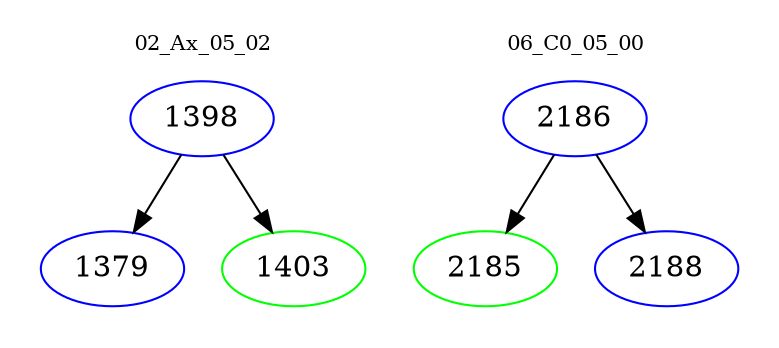 digraph{
subgraph cluster_0 {
color = white
label = "02_Ax_05_02";
fontsize=10;
T0_1398 [label="1398", color="blue"]
T0_1398 -> T0_1379 [color="black"]
T0_1379 [label="1379", color="blue"]
T0_1398 -> T0_1403 [color="black"]
T0_1403 [label="1403", color="green"]
}
subgraph cluster_1 {
color = white
label = "06_C0_05_00";
fontsize=10;
T1_2186 [label="2186", color="blue"]
T1_2186 -> T1_2185 [color="black"]
T1_2185 [label="2185", color="green"]
T1_2186 -> T1_2188 [color="black"]
T1_2188 [label="2188", color="blue"]
}
}

